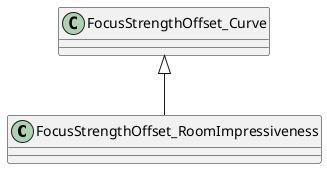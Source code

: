 @startuml
class FocusStrengthOffset_RoomImpressiveness {
}
FocusStrengthOffset_Curve <|-- FocusStrengthOffset_RoomImpressiveness
@enduml
